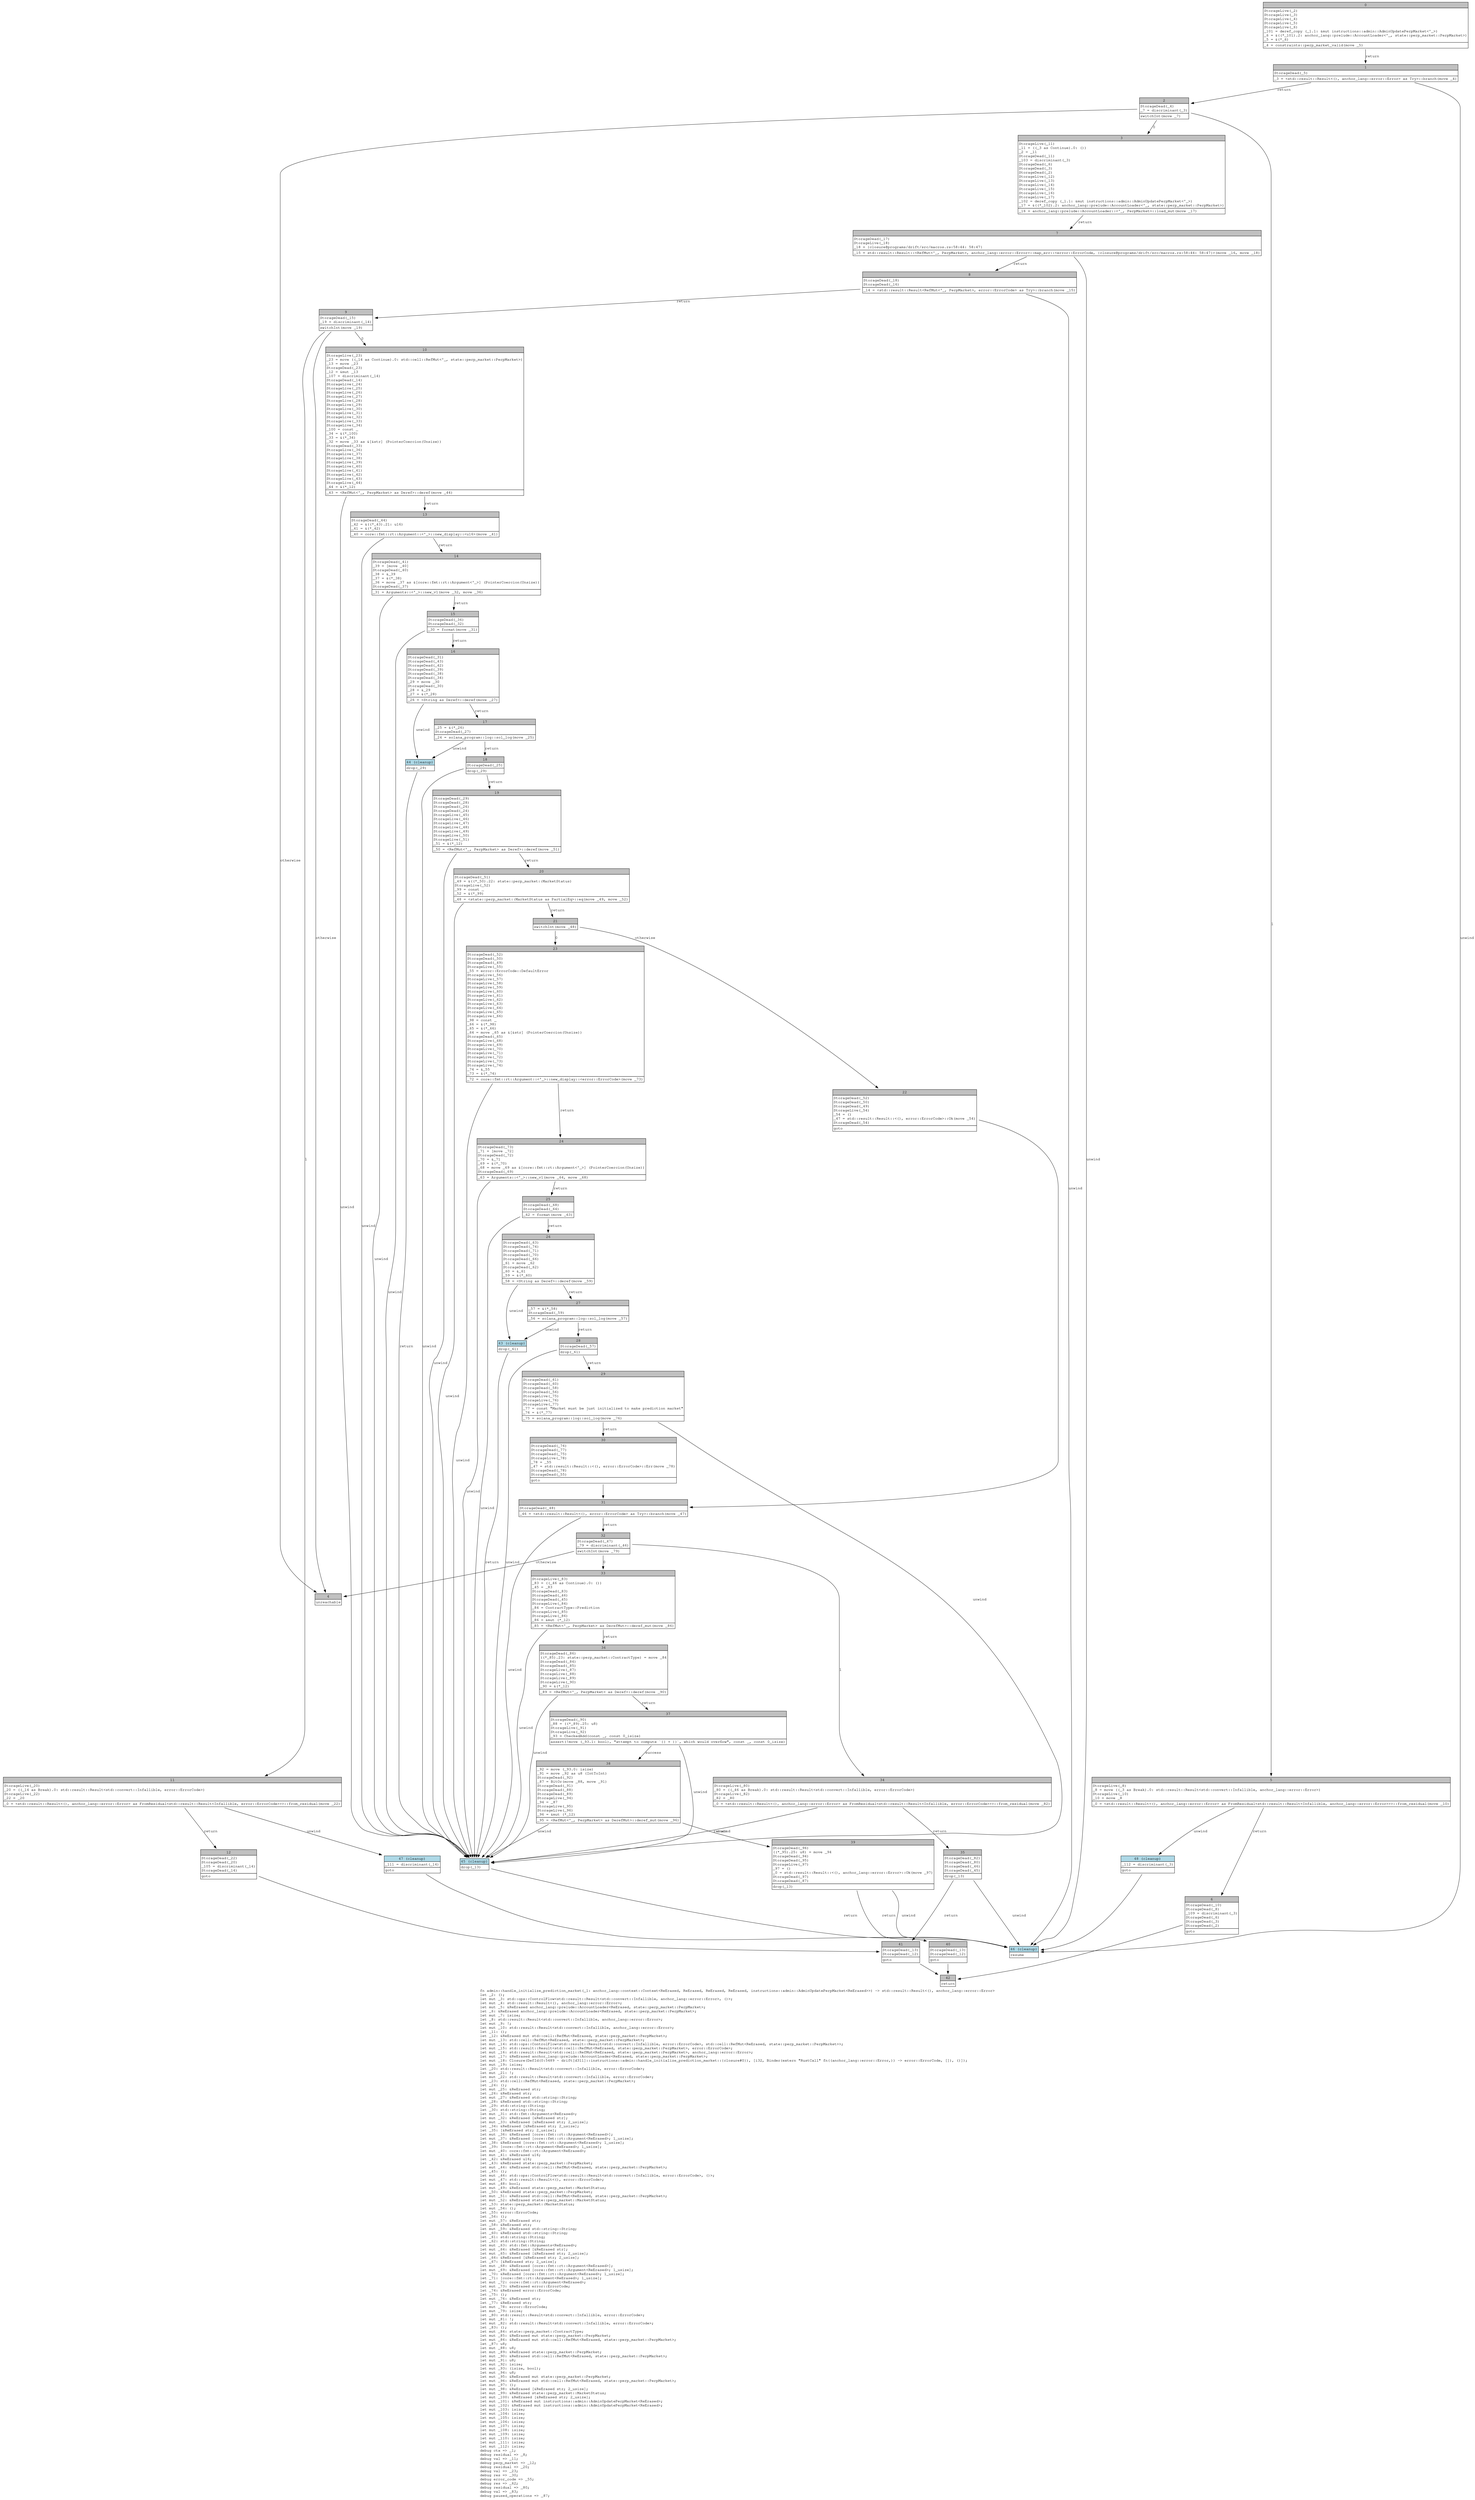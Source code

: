digraph Mir_0_5488 {
    graph [fontname="Courier, monospace"];
    node [fontname="Courier, monospace"];
    edge [fontname="Courier, monospace"];
    label=<fn admin::handle_initialize_prediction_market(_1: anchor_lang::context::Context&lt;ReErased, ReErased, ReErased, ReErased, instructions::admin::AdminUpdatePerpMarket&lt;ReErased&gt;&gt;) -&gt; std::result::Result&lt;(), anchor_lang::error::Error&gt;<br align="left"/>let _2: ();<br align="left"/>let mut _3: std::ops::ControlFlow&lt;std::result::Result&lt;std::convert::Infallible, anchor_lang::error::Error&gt;, ()&gt;;<br align="left"/>let mut _4: std::result::Result&lt;(), anchor_lang::error::Error&gt;;<br align="left"/>let mut _5: &amp;ReErased anchor_lang::prelude::AccountLoader&lt;ReErased, state::perp_market::PerpMarket&gt;;<br align="left"/>let _6: &amp;ReErased anchor_lang::prelude::AccountLoader&lt;ReErased, state::perp_market::PerpMarket&gt;;<br align="left"/>let mut _7: isize;<br align="left"/>let _8: std::result::Result&lt;std::convert::Infallible, anchor_lang::error::Error&gt;;<br align="left"/>let mut _9: !;<br align="left"/>let mut _10: std::result::Result&lt;std::convert::Infallible, anchor_lang::error::Error&gt;;<br align="left"/>let _11: ();<br align="left"/>let _12: &amp;ReErased mut std::cell::RefMut&lt;ReErased, state::perp_market::PerpMarket&gt;;<br align="left"/>let mut _13: std::cell::RefMut&lt;ReErased, state::perp_market::PerpMarket&gt;;<br align="left"/>let mut _14: std::ops::ControlFlow&lt;std::result::Result&lt;std::convert::Infallible, error::ErrorCode&gt;, std::cell::RefMut&lt;ReErased, state::perp_market::PerpMarket&gt;&gt;;<br align="left"/>let mut _15: std::result::Result&lt;std::cell::RefMut&lt;ReErased, state::perp_market::PerpMarket&gt;, error::ErrorCode&gt;;<br align="left"/>let mut _16: std::result::Result&lt;std::cell::RefMut&lt;ReErased, state::perp_market::PerpMarket&gt;, anchor_lang::error::Error&gt;;<br align="left"/>let mut _17: &amp;ReErased anchor_lang::prelude::AccountLoader&lt;ReErased, state::perp_market::PerpMarket&gt;;<br align="left"/>let mut _18: Closure(DefId(0:5489 ~ drift[d311]::instructions::admin::handle_initialize_prediction_market::{closure#0}), [i32, Binder(extern &quot;RustCall&quot; fn((anchor_lang::error::Error,)) -&gt; error::ErrorCode, []), ()]);<br align="left"/>let mut _19: isize;<br align="left"/>let _20: std::result::Result&lt;std::convert::Infallible, error::ErrorCode&gt;;<br align="left"/>let mut _21: !;<br align="left"/>let mut _22: std::result::Result&lt;std::convert::Infallible, error::ErrorCode&gt;;<br align="left"/>let _23: std::cell::RefMut&lt;ReErased, state::perp_market::PerpMarket&gt;;<br align="left"/>let _24: ();<br align="left"/>let mut _25: &amp;ReErased str;<br align="left"/>let _26: &amp;ReErased str;<br align="left"/>let mut _27: &amp;ReErased std::string::String;<br align="left"/>let _28: &amp;ReErased std::string::String;<br align="left"/>let _29: std::string::String;<br align="left"/>let _30: std::string::String;<br align="left"/>let mut _31: std::fmt::Arguments&lt;ReErased&gt;;<br align="left"/>let mut _32: &amp;ReErased [&amp;ReErased str];<br align="left"/>let mut _33: &amp;ReErased [&amp;ReErased str; 2_usize];<br align="left"/>let _34: &amp;ReErased [&amp;ReErased str; 2_usize];<br align="left"/>let _35: [&amp;ReErased str; 2_usize];<br align="left"/>let mut _36: &amp;ReErased [core::fmt::rt::Argument&lt;ReErased&gt;];<br align="left"/>let mut _37: &amp;ReErased [core::fmt::rt::Argument&lt;ReErased&gt;; 1_usize];<br align="left"/>let _38: &amp;ReErased [core::fmt::rt::Argument&lt;ReErased&gt;; 1_usize];<br align="left"/>let _39: [core::fmt::rt::Argument&lt;ReErased&gt;; 1_usize];<br align="left"/>let mut _40: core::fmt::rt::Argument&lt;ReErased&gt;;<br align="left"/>let mut _41: &amp;ReErased u16;<br align="left"/>let _42: &amp;ReErased u16;<br align="left"/>let _43: &amp;ReErased state::perp_market::PerpMarket;<br align="left"/>let mut _44: &amp;ReErased std::cell::RefMut&lt;ReErased, state::perp_market::PerpMarket&gt;;<br align="left"/>let _45: ();<br align="left"/>let mut _46: std::ops::ControlFlow&lt;std::result::Result&lt;std::convert::Infallible, error::ErrorCode&gt;, ()&gt;;<br align="left"/>let mut _47: std::result::Result&lt;(), error::ErrorCode&gt;;<br align="left"/>let mut _48: bool;<br align="left"/>let mut _49: &amp;ReErased state::perp_market::MarketStatus;<br align="left"/>let _50: &amp;ReErased state::perp_market::PerpMarket;<br align="left"/>let mut _51: &amp;ReErased std::cell::RefMut&lt;ReErased, state::perp_market::PerpMarket&gt;;<br align="left"/>let mut _52: &amp;ReErased state::perp_market::MarketStatus;<br align="left"/>let _53: state::perp_market::MarketStatus;<br align="left"/>let mut _54: ();<br align="left"/>let _55: error::ErrorCode;<br align="left"/>let _56: ();<br align="left"/>let mut _57: &amp;ReErased str;<br align="left"/>let _58: &amp;ReErased str;<br align="left"/>let mut _59: &amp;ReErased std::string::String;<br align="left"/>let _60: &amp;ReErased std::string::String;<br align="left"/>let _61: std::string::String;<br align="left"/>let _62: std::string::String;<br align="left"/>let mut _63: std::fmt::Arguments&lt;ReErased&gt;;<br align="left"/>let mut _64: &amp;ReErased [&amp;ReErased str];<br align="left"/>let mut _65: &amp;ReErased [&amp;ReErased str; 2_usize];<br align="left"/>let _66: &amp;ReErased [&amp;ReErased str; 2_usize];<br align="left"/>let _67: [&amp;ReErased str; 2_usize];<br align="left"/>let mut _68: &amp;ReErased [core::fmt::rt::Argument&lt;ReErased&gt;];<br align="left"/>let mut _69: &amp;ReErased [core::fmt::rt::Argument&lt;ReErased&gt;; 1_usize];<br align="left"/>let _70: &amp;ReErased [core::fmt::rt::Argument&lt;ReErased&gt;; 1_usize];<br align="left"/>let _71: [core::fmt::rt::Argument&lt;ReErased&gt;; 1_usize];<br align="left"/>let mut _72: core::fmt::rt::Argument&lt;ReErased&gt;;<br align="left"/>let mut _73: &amp;ReErased error::ErrorCode;<br align="left"/>let _74: &amp;ReErased error::ErrorCode;<br align="left"/>let _75: ();<br align="left"/>let mut _76: &amp;ReErased str;<br align="left"/>let _77: &amp;ReErased str;<br align="left"/>let mut _78: error::ErrorCode;<br align="left"/>let mut _79: isize;<br align="left"/>let _80: std::result::Result&lt;std::convert::Infallible, error::ErrorCode&gt;;<br align="left"/>let mut _81: !;<br align="left"/>let mut _82: std::result::Result&lt;std::convert::Infallible, error::ErrorCode&gt;;<br align="left"/>let _83: ();<br align="left"/>let mut _84: state::perp_market::ContractType;<br align="left"/>let mut _85: &amp;ReErased mut state::perp_market::PerpMarket;<br align="left"/>let mut _86: &amp;ReErased mut std::cell::RefMut&lt;ReErased, state::perp_market::PerpMarket&gt;;<br align="left"/>let _87: u8;<br align="left"/>let mut _88: u8;<br align="left"/>let mut _89: &amp;ReErased state::perp_market::PerpMarket;<br align="left"/>let mut _90: &amp;ReErased std::cell::RefMut&lt;ReErased, state::perp_market::PerpMarket&gt;;<br align="left"/>let mut _91: u8;<br align="left"/>let mut _92: isize;<br align="left"/>let mut _93: (isize, bool);<br align="left"/>let mut _94: u8;<br align="left"/>let mut _95: &amp;ReErased mut state::perp_market::PerpMarket;<br align="left"/>let mut _96: &amp;ReErased mut std::cell::RefMut&lt;ReErased, state::perp_market::PerpMarket&gt;;<br align="left"/>let mut _97: ();<br align="left"/>let mut _98: &amp;ReErased [&amp;ReErased str; 2_usize];<br align="left"/>let mut _99: &amp;ReErased state::perp_market::MarketStatus;<br align="left"/>let mut _100: &amp;ReErased [&amp;ReErased str; 2_usize];<br align="left"/>let mut _101: &amp;ReErased mut instructions::admin::AdminUpdatePerpMarket&lt;ReErased&gt;;<br align="left"/>let mut _102: &amp;ReErased mut instructions::admin::AdminUpdatePerpMarket&lt;ReErased&gt;;<br align="left"/>let mut _103: isize;<br align="left"/>let mut _104: isize;<br align="left"/>let mut _105: isize;<br align="left"/>let mut _106: isize;<br align="left"/>let mut _107: isize;<br align="left"/>let mut _108: isize;<br align="left"/>let mut _109: isize;<br align="left"/>let mut _110: isize;<br align="left"/>let mut _111: isize;<br align="left"/>let mut _112: isize;<br align="left"/>debug ctx =&gt; _1;<br align="left"/>debug residual =&gt; _8;<br align="left"/>debug val =&gt; _11;<br align="left"/>debug perp_market =&gt; _12;<br align="left"/>debug residual =&gt; _20;<br align="left"/>debug val =&gt; _23;<br align="left"/>debug res =&gt; _30;<br align="left"/>debug error_code =&gt; _55;<br align="left"/>debug res =&gt; _62;<br align="left"/>debug residual =&gt; _80;<br align="left"/>debug val =&gt; _83;<br align="left"/>debug paused_operations =&gt; _87;<br align="left"/>>;
    bb0__0_5488 [shape="none", label=<<table border="0" cellborder="1" cellspacing="0"><tr><td bgcolor="gray" align="center" colspan="1">0</td></tr><tr><td align="left" balign="left">StorageLive(_2)<br/>StorageLive(_3)<br/>StorageLive(_4)<br/>StorageLive(_5)<br/>StorageLive(_6)<br/>_101 = deref_copy (_1.1: &amp;mut instructions::admin::AdminUpdatePerpMarket&lt;'_&gt;)<br/>_6 = &amp;((*_101).2: anchor_lang::prelude::AccountLoader&lt;'_, state::perp_market::PerpMarket&gt;)<br/>_5 = &amp;(*_6)<br/></td></tr><tr><td align="left">_4 = constraints::perp_market_valid(move _5)</td></tr></table>>];
    bb1__0_5488 [shape="none", label=<<table border="0" cellborder="1" cellspacing="0"><tr><td bgcolor="gray" align="center" colspan="1">1</td></tr><tr><td align="left" balign="left">StorageDead(_5)<br/></td></tr><tr><td align="left">_3 = &lt;std::result::Result&lt;(), anchor_lang::error::Error&gt; as Try&gt;::branch(move _4)</td></tr></table>>];
    bb2__0_5488 [shape="none", label=<<table border="0" cellborder="1" cellspacing="0"><tr><td bgcolor="gray" align="center" colspan="1">2</td></tr><tr><td align="left" balign="left">StorageDead(_4)<br/>_7 = discriminant(_3)<br/></td></tr><tr><td align="left">switchInt(move _7)</td></tr></table>>];
    bb3__0_5488 [shape="none", label=<<table border="0" cellborder="1" cellspacing="0"><tr><td bgcolor="gray" align="center" colspan="1">3</td></tr><tr><td align="left" balign="left">StorageLive(_11)<br/>_11 = ((_3 as Continue).0: ())<br/>_2 = _11<br/>StorageDead(_11)<br/>_103 = discriminant(_3)<br/>StorageDead(_6)<br/>StorageDead(_3)<br/>StorageDead(_2)<br/>StorageLive(_12)<br/>StorageLive(_13)<br/>StorageLive(_14)<br/>StorageLive(_15)<br/>StorageLive(_16)<br/>StorageLive(_17)<br/>_102 = deref_copy (_1.1: &amp;mut instructions::admin::AdminUpdatePerpMarket&lt;'_&gt;)<br/>_17 = &amp;((*_102).2: anchor_lang::prelude::AccountLoader&lt;'_, state::perp_market::PerpMarket&gt;)<br/></td></tr><tr><td align="left">_16 = anchor_lang::prelude::AccountLoader::&lt;'_, PerpMarket&gt;::load_mut(move _17)</td></tr></table>>];
    bb4__0_5488 [shape="none", label=<<table border="0" cellborder="1" cellspacing="0"><tr><td bgcolor="gray" align="center" colspan="1">4</td></tr><tr><td align="left">unreachable</td></tr></table>>];
    bb5__0_5488 [shape="none", label=<<table border="0" cellborder="1" cellspacing="0"><tr><td bgcolor="gray" align="center" colspan="1">5</td></tr><tr><td align="left" balign="left">StorageLive(_8)<br/>_8 = move ((_3 as Break).0: std::result::Result&lt;std::convert::Infallible, anchor_lang::error::Error&gt;)<br/>StorageLive(_10)<br/>_10 = move _8<br/></td></tr><tr><td align="left">_0 = &lt;std::result::Result&lt;(), anchor_lang::error::Error&gt; as FromResidual&lt;std::result::Result&lt;Infallible, anchor_lang::error::Error&gt;&gt;&gt;::from_residual(move _10)</td></tr></table>>];
    bb6__0_5488 [shape="none", label=<<table border="0" cellborder="1" cellspacing="0"><tr><td bgcolor="gray" align="center" colspan="1">6</td></tr><tr><td align="left" balign="left">StorageDead(_10)<br/>StorageDead(_8)<br/>_109 = discriminant(_3)<br/>StorageDead(_6)<br/>StorageDead(_3)<br/>StorageDead(_2)<br/></td></tr><tr><td align="left">goto</td></tr></table>>];
    bb7__0_5488 [shape="none", label=<<table border="0" cellborder="1" cellspacing="0"><tr><td bgcolor="gray" align="center" colspan="1">7</td></tr><tr><td align="left" balign="left">StorageDead(_17)<br/>StorageLive(_18)<br/>_18 = {closure@programs/drift/src/macros.rs:58:44: 58:47}<br/></td></tr><tr><td align="left">_15 = std::result::Result::&lt;RefMut&lt;'_, PerpMarket&gt;, anchor_lang::error::Error&gt;::map_err::&lt;error::ErrorCode, {closure@programs/drift/src/macros.rs:58:44: 58:47}&gt;(move _16, move _18)</td></tr></table>>];
    bb8__0_5488 [shape="none", label=<<table border="0" cellborder="1" cellspacing="0"><tr><td bgcolor="gray" align="center" colspan="1">8</td></tr><tr><td align="left" balign="left">StorageDead(_18)<br/>StorageDead(_16)<br/></td></tr><tr><td align="left">_14 = &lt;std::result::Result&lt;RefMut&lt;'_, PerpMarket&gt;, error::ErrorCode&gt; as Try&gt;::branch(move _15)</td></tr></table>>];
    bb9__0_5488 [shape="none", label=<<table border="0" cellborder="1" cellspacing="0"><tr><td bgcolor="gray" align="center" colspan="1">9</td></tr><tr><td align="left" balign="left">StorageDead(_15)<br/>_19 = discriminant(_14)<br/></td></tr><tr><td align="left">switchInt(move _19)</td></tr></table>>];
    bb10__0_5488 [shape="none", label=<<table border="0" cellborder="1" cellspacing="0"><tr><td bgcolor="gray" align="center" colspan="1">10</td></tr><tr><td align="left" balign="left">StorageLive(_23)<br/>_23 = move ((_14 as Continue).0: std::cell::RefMut&lt;'_, state::perp_market::PerpMarket&gt;)<br/>_13 = move _23<br/>StorageDead(_23)<br/>_12 = &amp;mut _13<br/>_107 = discriminant(_14)<br/>StorageDead(_14)<br/>StorageLive(_24)<br/>StorageLive(_25)<br/>StorageLive(_26)<br/>StorageLive(_27)<br/>StorageLive(_28)<br/>StorageLive(_29)<br/>StorageLive(_30)<br/>StorageLive(_31)<br/>StorageLive(_32)<br/>StorageLive(_33)<br/>StorageLive(_34)<br/>_100 = const _<br/>_34 = &amp;(*_100)<br/>_33 = &amp;(*_34)<br/>_32 = move _33 as &amp;[&amp;str] (PointerCoercion(Unsize))<br/>StorageDead(_33)<br/>StorageLive(_36)<br/>StorageLive(_37)<br/>StorageLive(_38)<br/>StorageLive(_39)<br/>StorageLive(_40)<br/>StorageLive(_41)<br/>StorageLive(_42)<br/>StorageLive(_43)<br/>StorageLive(_44)<br/>_44 = &amp;(*_12)<br/></td></tr><tr><td align="left">_43 = &lt;RefMut&lt;'_, PerpMarket&gt; as Deref&gt;::deref(move _44)</td></tr></table>>];
    bb11__0_5488 [shape="none", label=<<table border="0" cellborder="1" cellspacing="0"><tr><td bgcolor="gray" align="center" colspan="1">11</td></tr><tr><td align="left" balign="left">StorageLive(_20)<br/>_20 = ((_14 as Break).0: std::result::Result&lt;std::convert::Infallible, error::ErrorCode&gt;)<br/>StorageLive(_22)<br/>_22 = _20<br/></td></tr><tr><td align="left">_0 = &lt;std::result::Result&lt;(), anchor_lang::error::Error&gt; as FromResidual&lt;std::result::Result&lt;Infallible, error::ErrorCode&gt;&gt;&gt;::from_residual(move _22)</td></tr></table>>];
    bb12__0_5488 [shape="none", label=<<table border="0" cellborder="1" cellspacing="0"><tr><td bgcolor="gray" align="center" colspan="1">12</td></tr><tr><td align="left" balign="left">StorageDead(_22)<br/>StorageDead(_20)<br/>_105 = discriminant(_14)<br/>StorageDead(_14)<br/></td></tr><tr><td align="left">goto</td></tr></table>>];
    bb13__0_5488 [shape="none", label=<<table border="0" cellborder="1" cellspacing="0"><tr><td bgcolor="gray" align="center" colspan="1">13</td></tr><tr><td align="left" balign="left">StorageDead(_44)<br/>_42 = &amp;((*_43).21: u16)<br/>_41 = &amp;(*_42)<br/></td></tr><tr><td align="left">_40 = core::fmt::rt::Argument::&lt;'_&gt;::new_display::&lt;u16&gt;(move _41)</td></tr></table>>];
    bb14__0_5488 [shape="none", label=<<table border="0" cellborder="1" cellspacing="0"><tr><td bgcolor="gray" align="center" colspan="1">14</td></tr><tr><td align="left" balign="left">StorageDead(_41)<br/>_39 = [move _40]<br/>StorageDead(_40)<br/>_38 = &amp;_39<br/>_37 = &amp;(*_38)<br/>_36 = move _37 as &amp;[core::fmt::rt::Argument&lt;'_&gt;] (PointerCoercion(Unsize))<br/>StorageDead(_37)<br/></td></tr><tr><td align="left">_31 = Arguments::&lt;'_&gt;::new_v1(move _32, move _36)</td></tr></table>>];
    bb15__0_5488 [shape="none", label=<<table border="0" cellborder="1" cellspacing="0"><tr><td bgcolor="gray" align="center" colspan="1">15</td></tr><tr><td align="left" balign="left">StorageDead(_36)<br/>StorageDead(_32)<br/></td></tr><tr><td align="left">_30 = format(move _31)</td></tr></table>>];
    bb16__0_5488 [shape="none", label=<<table border="0" cellborder="1" cellspacing="0"><tr><td bgcolor="gray" align="center" colspan="1">16</td></tr><tr><td align="left" balign="left">StorageDead(_31)<br/>StorageDead(_43)<br/>StorageDead(_42)<br/>StorageDead(_39)<br/>StorageDead(_38)<br/>StorageDead(_34)<br/>_29 = move _30<br/>StorageDead(_30)<br/>_28 = &amp;_29<br/>_27 = &amp;(*_28)<br/></td></tr><tr><td align="left">_26 = &lt;String as Deref&gt;::deref(move _27)</td></tr></table>>];
    bb17__0_5488 [shape="none", label=<<table border="0" cellborder="1" cellspacing="0"><tr><td bgcolor="gray" align="center" colspan="1">17</td></tr><tr><td align="left" balign="left">_25 = &amp;(*_26)<br/>StorageDead(_27)<br/></td></tr><tr><td align="left">_24 = solana_program::log::sol_log(move _25)</td></tr></table>>];
    bb18__0_5488 [shape="none", label=<<table border="0" cellborder="1" cellspacing="0"><tr><td bgcolor="gray" align="center" colspan="1">18</td></tr><tr><td align="left" balign="left">StorageDead(_25)<br/></td></tr><tr><td align="left">drop(_29)</td></tr></table>>];
    bb19__0_5488 [shape="none", label=<<table border="0" cellborder="1" cellspacing="0"><tr><td bgcolor="gray" align="center" colspan="1">19</td></tr><tr><td align="left" balign="left">StorageDead(_29)<br/>StorageDead(_28)<br/>StorageDead(_26)<br/>StorageDead(_24)<br/>StorageLive(_45)<br/>StorageLive(_46)<br/>StorageLive(_47)<br/>StorageLive(_48)<br/>StorageLive(_49)<br/>StorageLive(_50)<br/>StorageLive(_51)<br/>_51 = &amp;(*_12)<br/></td></tr><tr><td align="left">_50 = &lt;RefMut&lt;'_, PerpMarket&gt; as Deref&gt;::deref(move _51)</td></tr></table>>];
    bb20__0_5488 [shape="none", label=<<table border="0" cellborder="1" cellspacing="0"><tr><td bgcolor="gray" align="center" colspan="1">20</td></tr><tr><td align="left" balign="left">StorageDead(_51)<br/>_49 = &amp;((*_50).22: state::perp_market::MarketStatus)<br/>StorageLive(_52)<br/>_99 = const _<br/>_52 = &amp;(*_99)<br/></td></tr><tr><td align="left">_48 = &lt;state::perp_market::MarketStatus as PartialEq&gt;::eq(move _49, move _52)</td></tr></table>>];
    bb21__0_5488 [shape="none", label=<<table border="0" cellborder="1" cellspacing="0"><tr><td bgcolor="gray" align="center" colspan="1">21</td></tr><tr><td align="left">switchInt(move _48)</td></tr></table>>];
    bb22__0_5488 [shape="none", label=<<table border="0" cellborder="1" cellspacing="0"><tr><td bgcolor="gray" align="center" colspan="1">22</td></tr><tr><td align="left" balign="left">StorageDead(_52)<br/>StorageDead(_50)<br/>StorageDead(_49)<br/>StorageLive(_54)<br/>_54 = ()<br/>_47 = std::result::Result::&lt;(), error::ErrorCode&gt;::Ok(move _54)<br/>StorageDead(_54)<br/></td></tr><tr><td align="left">goto</td></tr></table>>];
    bb23__0_5488 [shape="none", label=<<table border="0" cellborder="1" cellspacing="0"><tr><td bgcolor="gray" align="center" colspan="1">23</td></tr><tr><td align="left" balign="left">StorageDead(_52)<br/>StorageDead(_50)<br/>StorageDead(_49)<br/>StorageLive(_55)<br/>_55 = error::ErrorCode::DefaultError<br/>StorageLive(_56)<br/>StorageLive(_57)<br/>StorageLive(_58)<br/>StorageLive(_59)<br/>StorageLive(_60)<br/>StorageLive(_61)<br/>StorageLive(_62)<br/>StorageLive(_63)<br/>StorageLive(_64)<br/>StorageLive(_65)<br/>StorageLive(_66)<br/>_98 = const _<br/>_66 = &amp;(*_98)<br/>_65 = &amp;(*_66)<br/>_64 = move _65 as &amp;[&amp;str] (PointerCoercion(Unsize))<br/>StorageDead(_65)<br/>StorageLive(_68)<br/>StorageLive(_69)<br/>StorageLive(_70)<br/>StorageLive(_71)<br/>StorageLive(_72)<br/>StorageLive(_73)<br/>StorageLive(_74)<br/>_74 = &amp;_55<br/>_73 = &amp;(*_74)<br/></td></tr><tr><td align="left">_72 = core::fmt::rt::Argument::&lt;'_&gt;::new_display::&lt;error::ErrorCode&gt;(move _73)</td></tr></table>>];
    bb24__0_5488 [shape="none", label=<<table border="0" cellborder="1" cellspacing="0"><tr><td bgcolor="gray" align="center" colspan="1">24</td></tr><tr><td align="left" balign="left">StorageDead(_73)<br/>_71 = [move _72]<br/>StorageDead(_72)<br/>_70 = &amp;_71<br/>_69 = &amp;(*_70)<br/>_68 = move _69 as &amp;[core::fmt::rt::Argument&lt;'_&gt;] (PointerCoercion(Unsize))<br/>StorageDead(_69)<br/></td></tr><tr><td align="left">_63 = Arguments::&lt;'_&gt;::new_v1(move _64, move _68)</td></tr></table>>];
    bb25__0_5488 [shape="none", label=<<table border="0" cellborder="1" cellspacing="0"><tr><td bgcolor="gray" align="center" colspan="1">25</td></tr><tr><td align="left" balign="left">StorageDead(_68)<br/>StorageDead(_64)<br/></td></tr><tr><td align="left">_62 = format(move _63)</td></tr></table>>];
    bb26__0_5488 [shape="none", label=<<table border="0" cellborder="1" cellspacing="0"><tr><td bgcolor="gray" align="center" colspan="1">26</td></tr><tr><td align="left" balign="left">StorageDead(_63)<br/>StorageDead(_74)<br/>StorageDead(_71)<br/>StorageDead(_70)<br/>StorageDead(_66)<br/>_61 = move _62<br/>StorageDead(_62)<br/>_60 = &amp;_61<br/>_59 = &amp;(*_60)<br/></td></tr><tr><td align="left">_58 = &lt;String as Deref&gt;::deref(move _59)</td></tr></table>>];
    bb27__0_5488 [shape="none", label=<<table border="0" cellborder="1" cellspacing="0"><tr><td bgcolor="gray" align="center" colspan="1">27</td></tr><tr><td align="left" balign="left">_57 = &amp;(*_58)<br/>StorageDead(_59)<br/></td></tr><tr><td align="left">_56 = solana_program::log::sol_log(move _57)</td></tr></table>>];
    bb28__0_5488 [shape="none", label=<<table border="0" cellborder="1" cellspacing="0"><tr><td bgcolor="gray" align="center" colspan="1">28</td></tr><tr><td align="left" balign="left">StorageDead(_57)<br/></td></tr><tr><td align="left">drop(_61)</td></tr></table>>];
    bb29__0_5488 [shape="none", label=<<table border="0" cellborder="1" cellspacing="0"><tr><td bgcolor="gray" align="center" colspan="1">29</td></tr><tr><td align="left" balign="left">StorageDead(_61)<br/>StorageDead(_60)<br/>StorageDead(_58)<br/>StorageDead(_56)<br/>StorageLive(_75)<br/>StorageLive(_76)<br/>StorageLive(_77)<br/>_77 = const &quot;Market must be just initialized to make prediction market&quot;<br/>_76 = &amp;(*_77)<br/></td></tr><tr><td align="left">_75 = solana_program::log::sol_log(move _76)</td></tr></table>>];
    bb30__0_5488 [shape="none", label=<<table border="0" cellborder="1" cellspacing="0"><tr><td bgcolor="gray" align="center" colspan="1">30</td></tr><tr><td align="left" balign="left">StorageDead(_76)<br/>StorageDead(_77)<br/>StorageDead(_75)<br/>StorageLive(_78)<br/>_78 = _55<br/>_47 = std::result::Result::&lt;(), error::ErrorCode&gt;::Err(move _78)<br/>StorageDead(_78)<br/>StorageDead(_55)<br/></td></tr><tr><td align="left">goto</td></tr></table>>];
    bb31__0_5488 [shape="none", label=<<table border="0" cellborder="1" cellspacing="0"><tr><td bgcolor="gray" align="center" colspan="1">31</td></tr><tr><td align="left" balign="left">StorageDead(_48)<br/></td></tr><tr><td align="left">_46 = &lt;std::result::Result&lt;(), error::ErrorCode&gt; as Try&gt;::branch(move _47)</td></tr></table>>];
    bb32__0_5488 [shape="none", label=<<table border="0" cellborder="1" cellspacing="0"><tr><td bgcolor="gray" align="center" colspan="1">32</td></tr><tr><td align="left" balign="left">StorageDead(_47)<br/>_79 = discriminant(_46)<br/></td></tr><tr><td align="left">switchInt(move _79)</td></tr></table>>];
    bb33__0_5488 [shape="none", label=<<table border="0" cellborder="1" cellspacing="0"><tr><td bgcolor="gray" align="center" colspan="1">33</td></tr><tr><td align="left" balign="left">StorageLive(_83)<br/>_83 = ((_46 as Continue).0: ())<br/>_45 = _83<br/>StorageDead(_83)<br/>StorageDead(_46)<br/>StorageDead(_45)<br/>StorageLive(_84)<br/>_84 = ContractType::Prediction<br/>StorageLive(_85)<br/>StorageLive(_86)<br/>_86 = &amp;mut (*_12)<br/></td></tr><tr><td align="left">_85 = &lt;RefMut&lt;'_, PerpMarket&gt; as DerefMut&gt;::deref_mut(move _86)</td></tr></table>>];
    bb34__0_5488 [shape="none", label=<<table border="0" cellborder="1" cellspacing="0"><tr><td bgcolor="gray" align="center" colspan="1">34</td></tr><tr><td align="left" balign="left">StorageLive(_80)<br/>_80 = ((_46 as Break).0: std::result::Result&lt;std::convert::Infallible, error::ErrorCode&gt;)<br/>StorageLive(_82)<br/>_82 = _80<br/></td></tr><tr><td align="left">_0 = &lt;std::result::Result&lt;(), anchor_lang::error::Error&gt; as FromResidual&lt;std::result::Result&lt;Infallible, error::ErrorCode&gt;&gt;&gt;::from_residual(move _82)</td></tr></table>>];
    bb35__0_5488 [shape="none", label=<<table border="0" cellborder="1" cellspacing="0"><tr><td bgcolor="gray" align="center" colspan="1">35</td></tr><tr><td align="left" balign="left">StorageDead(_82)<br/>StorageDead(_80)<br/>StorageDead(_46)<br/>StorageDead(_45)<br/></td></tr><tr><td align="left">drop(_13)</td></tr></table>>];
    bb36__0_5488 [shape="none", label=<<table border="0" cellborder="1" cellspacing="0"><tr><td bgcolor="gray" align="center" colspan="1">36</td></tr><tr><td align="left" balign="left">StorageDead(_86)<br/>((*_85).23: state::perp_market::ContractType) = move _84<br/>StorageDead(_84)<br/>StorageDead(_85)<br/>StorageLive(_87)<br/>StorageLive(_88)<br/>StorageLive(_89)<br/>StorageLive(_90)<br/>_90 = &amp;(*_12)<br/></td></tr><tr><td align="left">_89 = &lt;RefMut&lt;'_, PerpMarket&gt; as Deref&gt;::deref(move _90)</td></tr></table>>];
    bb37__0_5488 [shape="none", label=<<table border="0" cellborder="1" cellspacing="0"><tr><td bgcolor="gray" align="center" colspan="1">37</td></tr><tr><td align="left" balign="left">StorageDead(_90)<br/>_88 = ((*_89).25: u8)<br/>StorageLive(_91)<br/>StorageLive(_92)<br/>_93 = CheckedAdd(const _, const 0_isize)<br/></td></tr><tr><td align="left">assert(!move (_93.1: bool), &quot;attempt to compute `{} + {}`, which would overflow&quot;, const _, const 0_isize)</td></tr></table>>];
    bb38__0_5488 [shape="none", label=<<table border="0" cellborder="1" cellspacing="0"><tr><td bgcolor="gray" align="center" colspan="1">38</td></tr><tr><td align="left" balign="left">_92 = move (_93.0: isize)<br/>_91 = move _92 as u8 (IntToInt)<br/>StorageDead(_92)<br/>_87 = BitOr(move _88, move _91)<br/>StorageDead(_91)<br/>StorageDead(_88)<br/>StorageDead(_89)<br/>StorageLive(_94)<br/>_94 = _87<br/>StorageLive(_95)<br/>StorageLive(_96)<br/>_96 = &amp;mut (*_12)<br/></td></tr><tr><td align="left">_95 = &lt;RefMut&lt;'_, PerpMarket&gt; as DerefMut&gt;::deref_mut(move _96)</td></tr></table>>];
    bb39__0_5488 [shape="none", label=<<table border="0" cellborder="1" cellspacing="0"><tr><td bgcolor="gray" align="center" colspan="1">39</td></tr><tr><td align="left" balign="left">StorageDead(_96)<br/>((*_95).25: u8) = move _94<br/>StorageDead(_94)<br/>StorageDead(_95)<br/>StorageLive(_97)<br/>_97 = ()<br/>_0 = std::result::Result::&lt;(), anchor_lang::error::Error&gt;::Ok(move _97)<br/>StorageDead(_97)<br/>StorageDead(_87)<br/></td></tr><tr><td align="left">drop(_13)</td></tr></table>>];
    bb40__0_5488 [shape="none", label=<<table border="0" cellborder="1" cellspacing="0"><tr><td bgcolor="gray" align="center" colspan="1">40</td></tr><tr><td align="left" balign="left">StorageDead(_13)<br/>StorageDead(_12)<br/></td></tr><tr><td align="left">goto</td></tr></table>>];
    bb41__0_5488 [shape="none", label=<<table border="0" cellborder="1" cellspacing="0"><tr><td bgcolor="gray" align="center" colspan="1">41</td></tr><tr><td align="left" balign="left">StorageDead(_13)<br/>StorageDead(_12)<br/></td></tr><tr><td align="left">goto</td></tr></table>>];
    bb42__0_5488 [shape="none", label=<<table border="0" cellborder="1" cellspacing="0"><tr><td bgcolor="gray" align="center" colspan="1">42</td></tr><tr><td align="left">return</td></tr></table>>];
    bb43__0_5488 [shape="none", label=<<table border="0" cellborder="1" cellspacing="0"><tr><td bgcolor="lightblue" align="center" colspan="1">43 (cleanup)</td></tr><tr><td align="left">drop(_61)</td></tr></table>>];
    bb44__0_5488 [shape="none", label=<<table border="0" cellborder="1" cellspacing="0"><tr><td bgcolor="lightblue" align="center" colspan="1">44 (cleanup)</td></tr><tr><td align="left">drop(_29)</td></tr></table>>];
    bb45__0_5488 [shape="none", label=<<table border="0" cellborder="1" cellspacing="0"><tr><td bgcolor="lightblue" align="center" colspan="1">45 (cleanup)</td></tr><tr><td align="left">drop(_13)</td></tr></table>>];
    bb46__0_5488 [shape="none", label=<<table border="0" cellborder="1" cellspacing="0"><tr><td bgcolor="lightblue" align="center" colspan="1">46 (cleanup)</td></tr><tr><td align="left">resume</td></tr></table>>];
    bb47__0_5488 [shape="none", label=<<table border="0" cellborder="1" cellspacing="0"><tr><td bgcolor="lightblue" align="center" colspan="1">47 (cleanup)</td></tr><tr><td align="left" balign="left">_111 = discriminant(_14)<br/></td></tr><tr><td align="left">goto</td></tr></table>>];
    bb48__0_5488 [shape="none", label=<<table border="0" cellborder="1" cellspacing="0"><tr><td bgcolor="lightblue" align="center" colspan="1">48 (cleanup)</td></tr><tr><td align="left" balign="left">_112 = discriminant(_3)<br/></td></tr><tr><td align="left">goto</td></tr></table>>];
    bb0__0_5488 -> bb1__0_5488 [label="return"];
    bb1__0_5488 -> bb2__0_5488 [label="return"];
    bb1__0_5488 -> bb46__0_5488 [label="unwind"];
    bb2__0_5488 -> bb3__0_5488 [label="0"];
    bb2__0_5488 -> bb5__0_5488 [label="1"];
    bb2__0_5488 -> bb4__0_5488 [label="otherwise"];
    bb3__0_5488 -> bb7__0_5488 [label="return"];
    bb5__0_5488 -> bb6__0_5488 [label="return"];
    bb5__0_5488 -> bb48__0_5488 [label="unwind"];
    bb6__0_5488 -> bb42__0_5488 [label=""];
    bb7__0_5488 -> bb8__0_5488 [label="return"];
    bb7__0_5488 -> bb46__0_5488 [label="unwind"];
    bb8__0_5488 -> bb9__0_5488 [label="return"];
    bb8__0_5488 -> bb46__0_5488 [label="unwind"];
    bb9__0_5488 -> bb10__0_5488 [label="0"];
    bb9__0_5488 -> bb11__0_5488 [label="1"];
    bb9__0_5488 -> bb4__0_5488 [label="otherwise"];
    bb10__0_5488 -> bb13__0_5488 [label="return"];
    bb10__0_5488 -> bb45__0_5488 [label="unwind"];
    bb11__0_5488 -> bb12__0_5488 [label="return"];
    bb11__0_5488 -> bb47__0_5488 [label="unwind"];
    bb12__0_5488 -> bb41__0_5488 [label=""];
    bb13__0_5488 -> bb14__0_5488 [label="return"];
    bb13__0_5488 -> bb45__0_5488 [label="unwind"];
    bb14__0_5488 -> bb15__0_5488 [label="return"];
    bb14__0_5488 -> bb45__0_5488 [label="unwind"];
    bb15__0_5488 -> bb16__0_5488 [label="return"];
    bb15__0_5488 -> bb45__0_5488 [label="unwind"];
    bb16__0_5488 -> bb17__0_5488 [label="return"];
    bb16__0_5488 -> bb44__0_5488 [label="unwind"];
    bb17__0_5488 -> bb18__0_5488 [label="return"];
    bb17__0_5488 -> bb44__0_5488 [label="unwind"];
    bb18__0_5488 -> bb19__0_5488 [label="return"];
    bb18__0_5488 -> bb45__0_5488 [label="unwind"];
    bb19__0_5488 -> bb20__0_5488 [label="return"];
    bb19__0_5488 -> bb45__0_5488 [label="unwind"];
    bb20__0_5488 -> bb21__0_5488 [label="return"];
    bb20__0_5488 -> bb45__0_5488 [label="unwind"];
    bb21__0_5488 -> bb23__0_5488 [label="0"];
    bb21__0_5488 -> bb22__0_5488 [label="otherwise"];
    bb22__0_5488 -> bb31__0_5488 [label=""];
    bb23__0_5488 -> bb24__0_5488 [label="return"];
    bb23__0_5488 -> bb45__0_5488 [label="unwind"];
    bb24__0_5488 -> bb25__0_5488 [label="return"];
    bb24__0_5488 -> bb45__0_5488 [label="unwind"];
    bb25__0_5488 -> bb26__0_5488 [label="return"];
    bb25__0_5488 -> bb45__0_5488 [label="unwind"];
    bb26__0_5488 -> bb27__0_5488 [label="return"];
    bb26__0_5488 -> bb43__0_5488 [label="unwind"];
    bb27__0_5488 -> bb28__0_5488 [label="return"];
    bb27__0_5488 -> bb43__0_5488 [label="unwind"];
    bb28__0_5488 -> bb29__0_5488 [label="return"];
    bb28__0_5488 -> bb45__0_5488 [label="unwind"];
    bb29__0_5488 -> bb30__0_5488 [label="return"];
    bb29__0_5488 -> bb45__0_5488 [label="unwind"];
    bb30__0_5488 -> bb31__0_5488 [label=""];
    bb31__0_5488 -> bb32__0_5488 [label="return"];
    bb31__0_5488 -> bb45__0_5488 [label="unwind"];
    bb32__0_5488 -> bb33__0_5488 [label="0"];
    bb32__0_5488 -> bb34__0_5488 [label="1"];
    bb32__0_5488 -> bb4__0_5488 [label="otherwise"];
    bb33__0_5488 -> bb36__0_5488 [label="return"];
    bb33__0_5488 -> bb45__0_5488 [label="unwind"];
    bb34__0_5488 -> bb35__0_5488 [label="return"];
    bb34__0_5488 -> bb45__0_5488 [label="unwind"];
    bb35__0_5488 -> bb41__0_5488 [label="return"];
    bb35__0_5488 -> bb46__0_5488 [label="unwind"];
    bb36__0_5488 -> bb37__0_5488 [label="return"];
    bb36__0_5488 -> bb45__0_5488 [label="unwind"];
    bb37__0_5488 -> bb38__0_5488 [label="success"];
    bb37__0_5488 -> bb45__0_5488 [label="unwind"];
    bb38__0_5488 -> bb39__0_5488 [label="return"];
    bb38__0_5488 -> bb45__0_5488 [label="unwind"];
    bb39__0_5488 -> bb40__0_5488 [label="return"];
    bb39__0_5488 -> bb46__0_5488 [label="unwind"];
    bb40__0_5488 -> bb42__0_5488 [label=""];
    bb41__0_5488 -> bb42__0_5488 [label=""];
    bb43__0_5488 -> bb45__0_5488 [label="return"];
    bb44__0_5488 -> bb45__0_5488 [label="return"];
    bb45__0_5488 -> bb46__0_5488 [label="return"];
    bb47__0_5488 -> bb46__0_5488 [label=""];
    bb48__0_5488 -> bb46__0_5488 [label=""];
}
